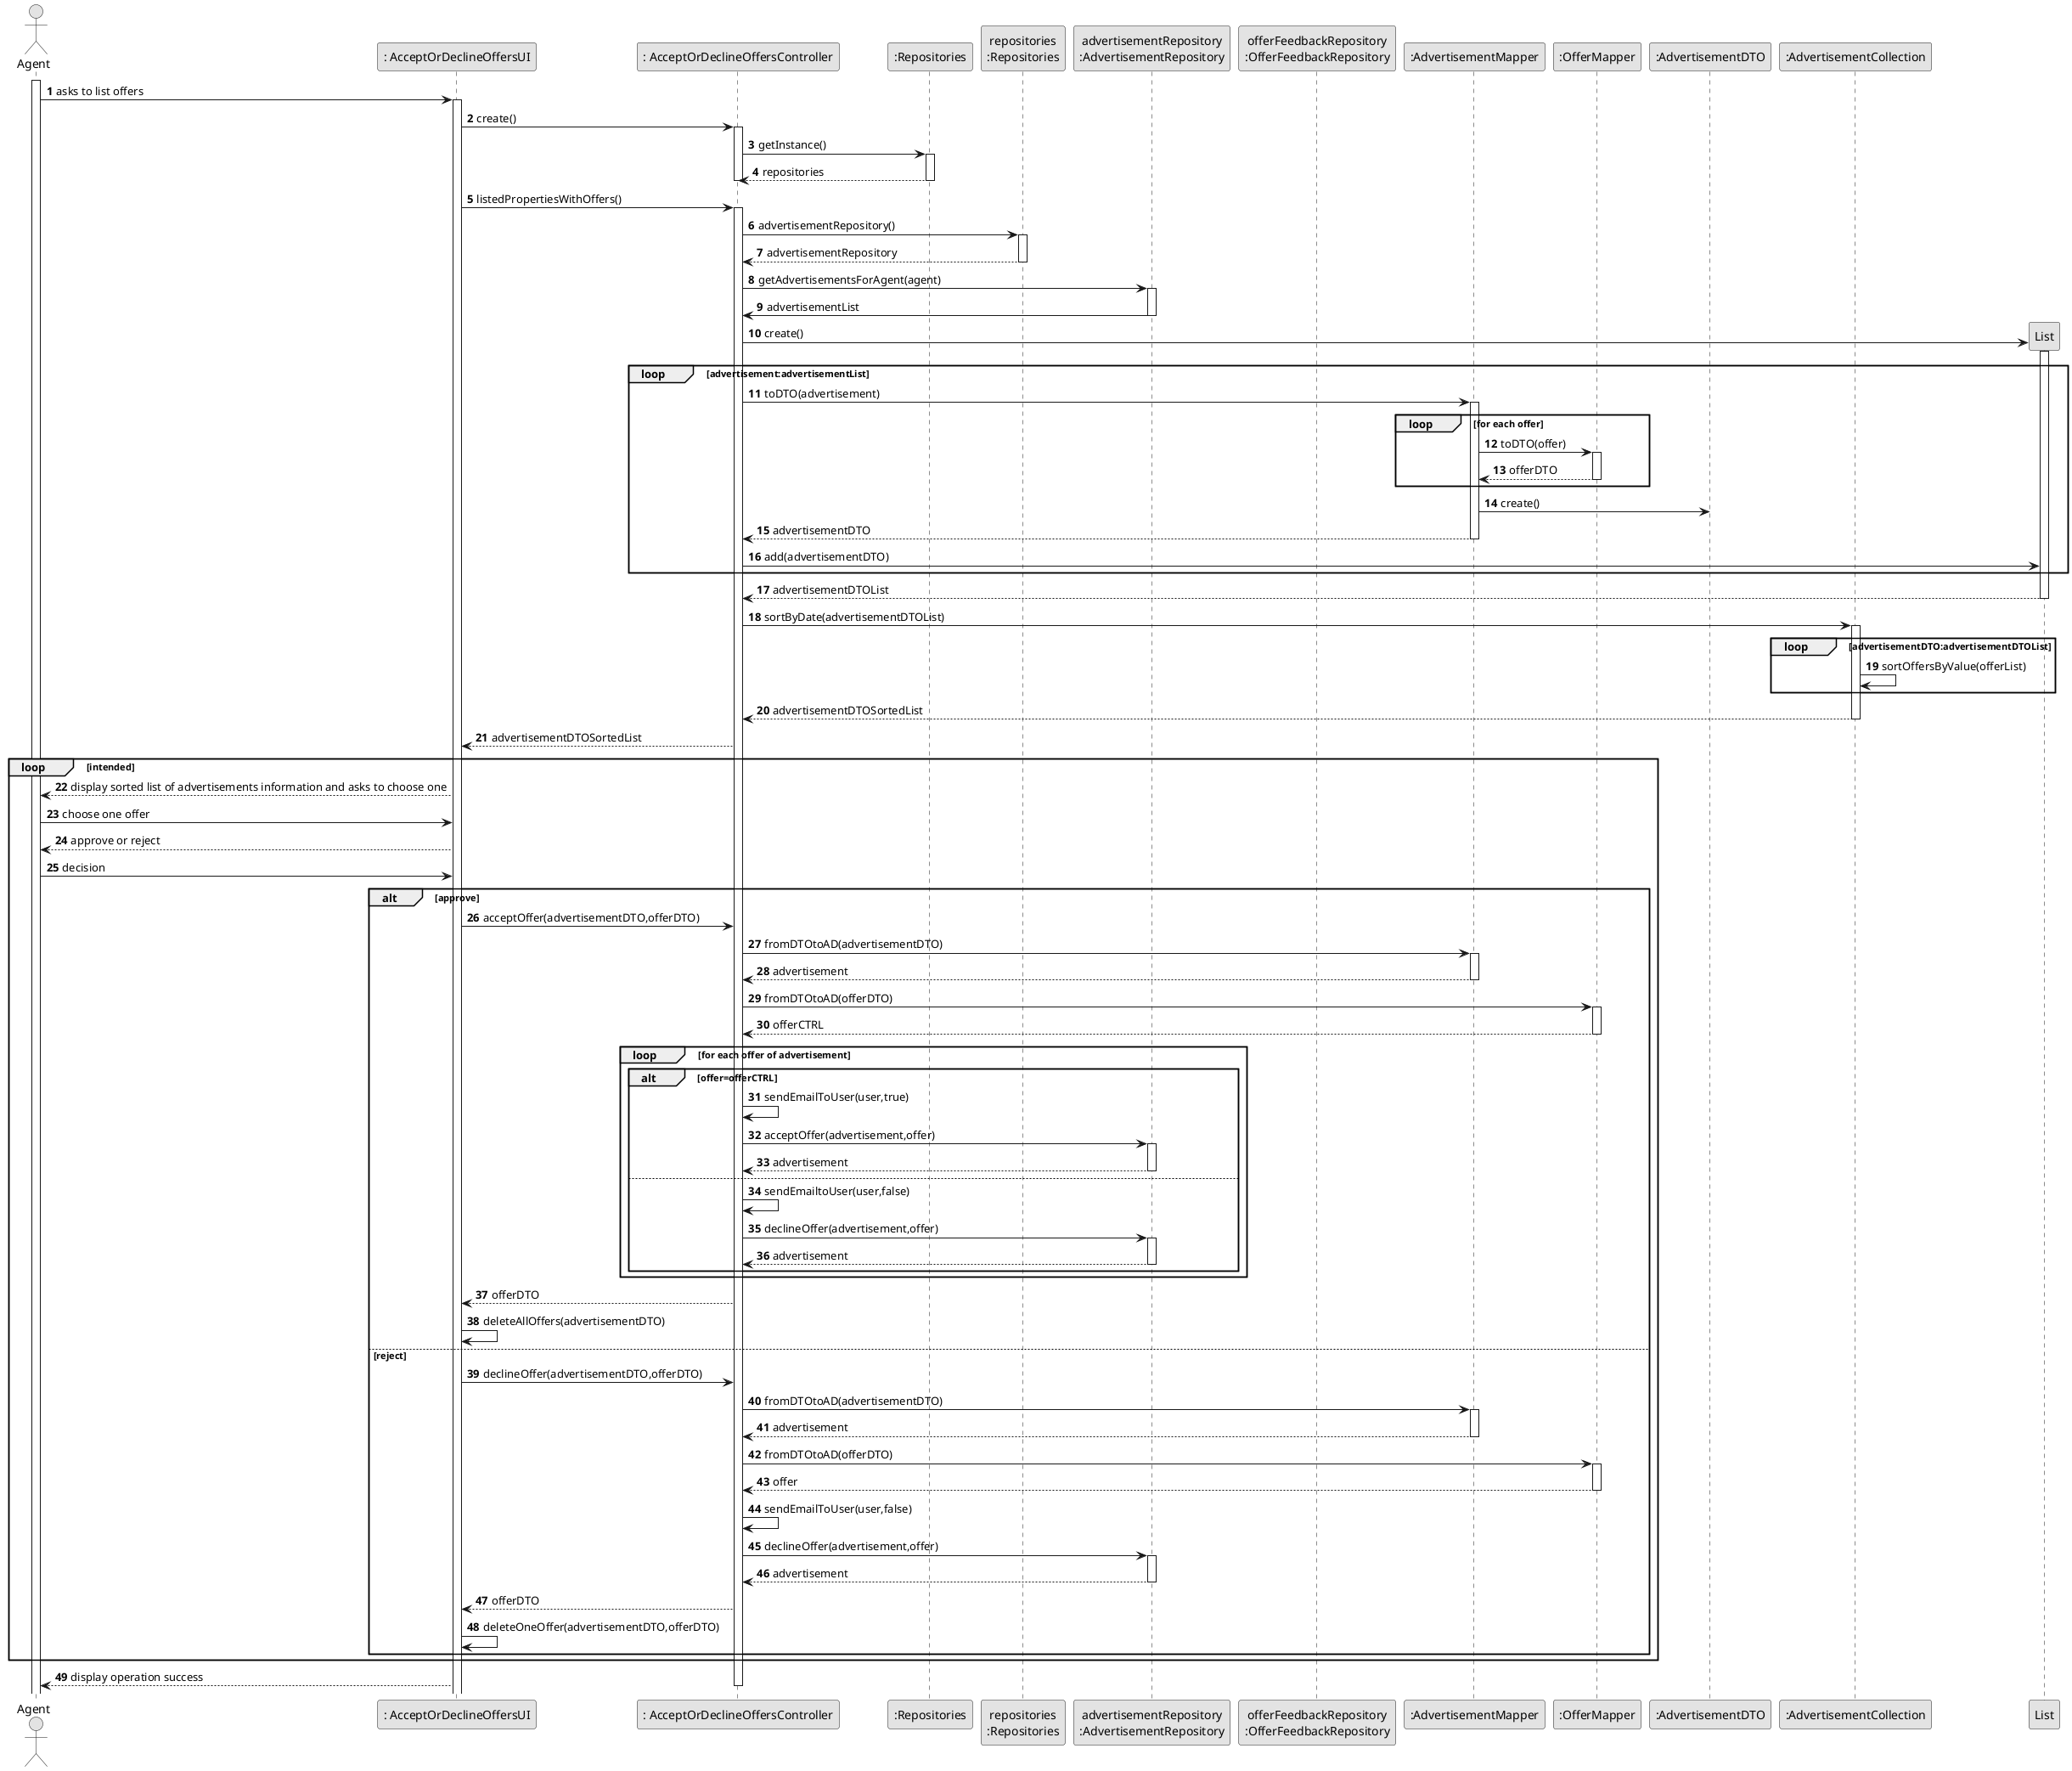 @startuml
skinparam monochrome true
skinparam packageStyle rectangle
skinparam shadowing false

autonumber

'hide footbox
actor "Agent" as ADM
participant ": AcceptOrDeclineOffersUI" as UI
participant ": AcceptOrDeclineOffersController" as CTRL
participant ":Repositories" as ORG
participant "repositories\n:Repositories" as REPO
participant "advertisementRepository\n:AdvertisementRepository" as AdvertisementRepository
participant "offerFeedbackRepository\n:OfferFeedbackRepository" as OfferFeedbackRepository
participant ":AdvertisementMapper" as AdvertisementMapper
participant ":OfferMapper" as offermapper
participant ":AdvertisementDTO" as  AdvertisementDTO
participant ":AdvertisementCollection" as collection

activate ADM

    ADM -> UI : asks to list offers


    activate UI

        UI -> CTRL: create()

        activate CTRL




        CTRL -> ORG : getInstance()
        activate ORG

          ORG --> CTRL: repositories
        deactivate ORG

        deactivate

         UI->CTRL: listedPropertiesWithOffers()

         activate CTRL
         CTRL->REPO:advertisementRepository()
         activate REPO
         REPO-->CTRL:advertisementRepository
         deactivate
         CTRL->AdvertisementRepository:getAdvertisementsForAgent(agent)
         activate AdvertisementRepository
         AdvertisementRepository->CTRL:advertisementList
         deactivate

         CTRL->List**:create()

         activate List

         group loop [advertisement:advertisementList]
            CTRL->AdvertisementMapper:toDTO(advertisement)
            activate AdvertisementMapper
            group loop [for each offer]
                AdvertisementMapper -> offermapper:toDTO(offer)
                activate offermapper
                offermapper --> AdvertisementMapper:offerDTO
                deactivate
            end
            AdvertisementMapper->AdvertisementDTO:create()
            AdvertisementMapper--> CTRL:advertisementDTO
            deactivate
            CTRL->List:add(advertisementDTO)
         end

         List-->CTRL:advertisementDTOList
         deactivate

         CTRL -> collection:sortByDate(advertisementDTOList)
         activate collection

         group loop [advertisementDTO:advertisementDTOList]
            collection -> collection : sortOffersByValue(offerList)
         end
         collection --> CTRL:advertisementDTOSortedList

         deactivate


         CTRL -->UI :advertisementDTOSortedList

         group loop [intended]
         UI-->ADM:display sorted list of advertisements information and asks to choose one


         ADM -> UI: choose one offer
         UI--> ADM:approve or reject

         ADM -> UI:decision

         alt    approve

            UI -> CTRL:acceptOffer(advertisementDTO,offerDTO)
                        CTRL -> AdvertisementMapper:fromDTOtoAD(advertisementDTO)
                        activate AdvertisementMapper

                        AdvertisementMapper --> CTRL: advertisement
                        deactivate

                        CTRL -> offermapper:fromDTOtoAD(offerDTO)
                        activate offermapper

                        offermapper --> CTRL: offerCTRL

                        deactivate


                        group loop [for each offer of advertisement]
                            group alt [offer=offerCTRL]
                                CTRL -> CTRL:sendEmailToUser(user,true)
                                   CTRL-> AdvertisementRepository:acceptOffer(advertisement,offer)
                                                           activate AdvertisementRepository

                                                           AdvertisementRepository --> CTRL:advertisement
                                                           deactivate
                                else
                                    CTRL -> CTRL:sendEmailtoUser(user,false)
                                    CTRL-> AdvertisementRepository:declineOffer(advertisement,offer)
                                                            activate AdvertisementRepository

                                                            AdvertisementRepository --> CTRL:advertisement
                                                            deactivate
                            end

                        end



                        CTRL-->UI:offerDTO
                        UI->UI:deleteAllOffers(advertisementDTO)

         else reject
            UI -> CTRL:declineOffer(advertisementDTO,offerDTO)
            CTRL -> AdvertisementMapper:fromDTOtoAD(advertisementDTO)
            activate AdvertisementMapper

            AdvertisementMapper --> CTRL: advertisement
            deactivate
            CTRL -> offermapper:fromDTOtoAD(offerDTO)
                                    activate offermapper

                                    offermapper --> CTRL: offer

                                    deactivate
            CTRL -> CTRL:sendEmailToUser(user,false)
            CTRL-> AdvertisementRepository:declineOffer(advertisement,offer)
            activate AdvertisementRepository

            AdvertisementRepository --> CTRL:advertisement
            deactivate

            CTRL-->UI:offerDTO
            UI->UI:deleteOneOffer(advertisementDTO,offerDTO)



         end

         end
         UI--> ADM: display operation success
         deactivate

@enduml